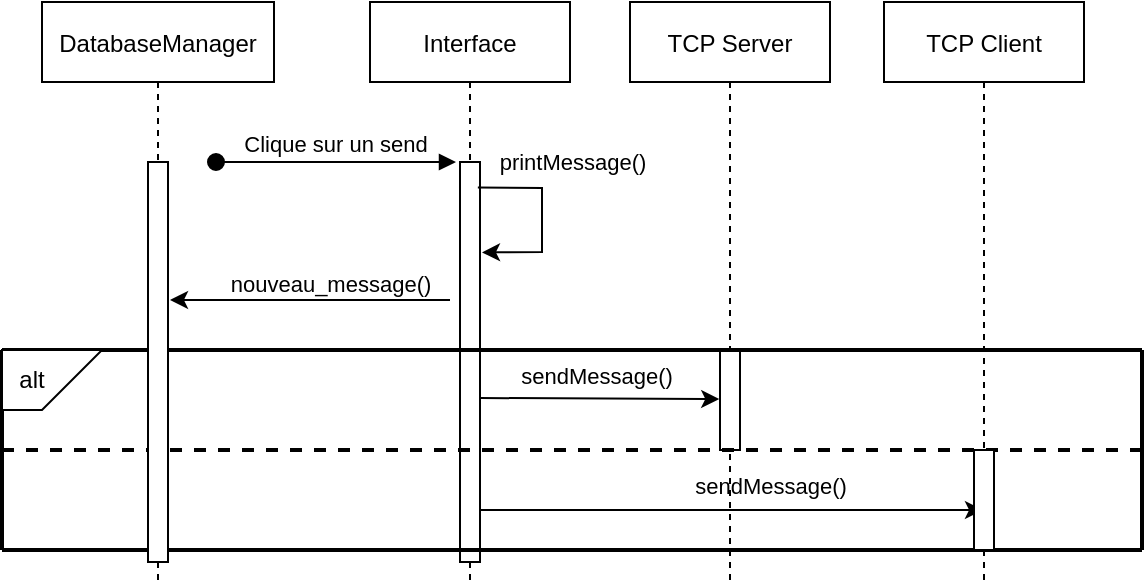 <mxfile version="16.4.11" type="github">
  <diagram id="76ck9gpzmgAD4mMkH3Zj" name="Page-1">
    <mxGraphModel dx="710" dy="403" grid="1" gridSize="10" guides="1" tooltips="1" connect="1" arrows="1" fold="1" page="1" pageScale="1" pageWidth="1169" pageHeight="827" math="0" shadow="0">
      <root>
        <mxCell id="0" />
        <mxCell id="1" parent="0" />
        <mxCell id="-c7z1GGi_LTXpJ_yoDOd-1" value="Interface" style="shape=umlLifeline;perimeter=lifelinePerimeter;container=1;collapsible=0;recursiveResize=0;rounded=0;shadow=0;strokeWidth=1;" vertex="1" parent="1">
          <mxGeometry x="314" y="40" width="100" height="290" as="geometry" />
        </mxCell>
        <mxCell id="-c7z1GGi_LTXpJ_yoDOd-2" value="" style="endArrow=classic;html=1;rounded=0;entryX=-0.038;entryY=0.525;entryDx=0;entryDy=0;entryPerimeter=0;" edge="1" parent="-c7z1GGi_LTXpJ_yoDOd-1">
          <mxGeometry width="50" height="50" relative="1" as="geometry">
            <mxPoint x="55" y="198" as="sourcePoint" />
            <mxPoint x="174.62" y="198.5" as="targetPoint" />
          </mxGeometry>
        </mxCell>
        <mxCell id="-c7z1GGi_LTXpJ_yoDOd-3" value="sendMessage()" style="edgeLabel;html=1;align=center;verticalAlign=middle;resizable=0;points=[];" vertex="1" connectable="0" parent="-c7z1GGi_LTXpJ_yoDOd-2">
          <mxGeometry x="0.327" relative="1" as="geometry">
            <mxPoint x="-22" y="-12" as="offset" />
          </mxGeometry>
        </mxCell>
        <mxCell id="-c7z1GGi_LTXpJ_yoDOd-4" value="" style="points=[];perimeter=orthogonalPerimeter;rounded=0;shadow=0;strokeWidth=1;" vertex="1" parent="-c7z1GGi_LTXpJ_yoDOd-1">
          <mxGeometry x="45" y="80" width="10" height="200" as="geometry" />
        </mxCell>
        <mxCell id="-c7z1GGi_LTXpJ_yoDOd-5" value="" style="endArrow=classic;html=1;rounded=0;" edge="1" parent="-c7z1GGi_LTXpJ_yoDOd-1">
          <mxGeometry width="50" height="50" relative="1" as="geometry">
            <mxPoint x="40" y="149" as="sourcePoint" />
            <mxPoint x="-100" y="149" as="targetPoint" />
          </mxGeometry>
        </mxCell>
        <mxCell id="-c7z1GGi_LTXpJ_yoDOd-6" value="nouveau_message()" style="edgeLabel;html=1;align=center;verticalAlign=middle;resizable=0;points=[];" vertex="1" connectable="0" parent="-c7z1GGi_LTXpJ_yoDOd-5">
          <mxGeometry x="0.49" relative="1" as="geometry">
            <mxPoint x="44" y="-8" as="offset" />
          </mxGeometry>
        </mxCell>
        <mxCell id="-c7z1GGi_LTXpJ_yoDOd-29" value="" style="endArrow=classic;html=1;rounded=0;" edge="1" parent="-c7z1GGi_LTXpJ_yoDOd-1">
          <mxGeometry width="50" height="50" relative="1" as="geometry">
            <mxPoint x="55" y="254" as="sourcePoint" />
            <mxPoint x="306.5" y="254" as="targetPoint" />
          </mxGeometry>
        </mxCell>
        <mxCell id="-c7z1GGi_LTXpJ_yoDOd-30" value="sendMessage()" style="edgeLabel;html=1;align=center;verticalAlign=middle;resizable=0;points=[];" vertex="1" connectable="0" parent="-c7z1GGi_LTXpJ_yoDOd-29">
          <mxGeometry x="0.327" relative="1" as="geometry">
            <mxPoint x="-22" y="-12" as="offset" />
          </mxGeometry>
        </mxCell>
        <mxCell id="-c7z1GGi_LTXpJ_yoDOd-33" value="" style="endArrow=classic;html=1;rounded=0;exitX=0.893;exitY=0.064;exitDx=0;exitDy=0;exitPerimeter=0;entryX=1.1;entryY=0.226;entryDx=0;entryDy=0;entryPerimeter=0;" edge="1" parent="-c7z1GGi_LTXpJ_yoDOd-1" source="-c7z1GGi_LTXpJ_yoDOd-4" target="-c7z1GGi_LTXpJ_yoDOd-4">
          <mxGeometry width="50" height="50" relative="1" as="geometry">
            <mxPoint x="55" y="100" as="sourcePoint" />
            <mxPoint x="106" y="130" as="targetPoint" />
            <Array as="points">
              <mxPoint x="86" y="93" />
              <mxPoint x="86" y="125" />
            </Array>
          </mxGeometry>
        </mxCell>
        <mxCell id="-c7z1GGi_LTXpJ_yoDOd-34" value="printMessage()" style="edgeLabel;html=1;align=center;verticalAlign=middle;resizable=0;points=[];" vertex="1" connectable="0" parent="-c7z1GGi_LTXpJ_yoDOd-33">
          <mxGeometry x="-0.458" y="2" relative="1" as="geometry">
            <mxPoint x="21" y="-11" as="offset" />
          </mxGeometry>
        </mxCell>
        <mxCell id="-c7z1GGi_LTXpJ_yoDOd-10" value="TCP Server" style="shape=umlLifeline;perimeter=lifelinePerimeter;container=1;collapsible=0;recursiveResize=0;rounded=0;shadow=0;strokeWidth=1;" vertex="1" parent="1">
          <mxGeometry x="444" y="40" width="100" height="290" as="geometry" />
        </mxCell>
        <mxCell id="-c7z1GGi_LTXpJ_yoDOd-11" value="" style="points=[];perimeter=orthogonalPerimeter;rounded=0;shadow=0;strokeWidth=1;" vertex="1" parent="-c7z1GGi_LTXpJ_yoDOd-10">
          <mxGeometry x="45" y="174" width="10" height="50" as="geometry" />
        </mxCell>
        <mxCell id="-c7z1GGi_LTXpJ_yoDOd-27" value="" style="endArrow=none;html=1;rounded=0;fontFamily=Helvetica;fontSize=12;fontColor=default;strokeWidth=2;dashed=1;" edge="1" parent="-c7z1GGi_LTXpJ_yoDOd-10">
          <mxGeometry width="50" height="50" relative="1" as="geometry">
            <mxPoint x="-314" y="224" as="sourcePoint" />
            <mxPoint x="256" y="224" as="targetPoint" />
          </mxGeometry>
        </mxCell>
        <mxCell id="-c7z1GGi_LTXpJ_yoDOd-25" value="" style="endArrow=none;html=1;rounded=0;fontFamily=Helvetica;fontSize=12;fontColor=default;strokeWidth=2;exitX=1;exitY=1;exitDx=0;exitDy=0;exitPerimeter=0;" edge="1" parent="-c7z1GGi_LTXpJ_yoDOd-10" source="-c7z1GGi_LTXpJ_yoDOd-24">
          <mxGeometry width="50" height="50" relative="1" as="geometry">
            <mxPoint x="-420" y="174" as="sourcePoint" />
            <mxPoint x="256" y="174" as="targetPoint" />
          </mxGeometry>
        </mxCell>
        <mxCell id="-c7z1GGi_LTXpJ_yoDOd-26" value="" style="endArrow=none;html=1;rounded=0;fontFamily=Helvetica;fontSize=12;fontColor=default;strokeWidth=2;" edge="1" parent="-c7z1GGi_LTXpJ_yoDOd-10">
          <mxGeometry width="50" height="50" relative="1" as="geometry">
            <mxPoint x="-314" y="274" as="sourcePoint" />
            <mxPoint x="256" y="274" as="targetPoint" />
          </mxGeometry>
        </mxCell>
        <mxCell id="-c7z1GGi_LTXpJ_yoDOd-17" value="DatabaseManager" style="shape=umlLifeline;perimeter=lifelinePerimeter;container=1;collapsible=0;recursiveResize=0;rounded=0;shadow=0;strokeWidth=1;" vertex="1" parent="1">
          <mxGeometry x="150" y="40" width="116" height="290" as="geometry" />
        </mxCell>
        <mxCell id="-c7z1GGi_LTXpJ_yoDOd-18" value="" style="points=[];perimeter=orthogonalPerimeter;rounded=0;shadow=0;strokeWidth=1;" vertex="1" parent="-c7z1GGi_LTXpJ_yoDOd-17">
          <mxGeometry x="53" y="80" width="10" height="200" as="geometry" />
        </mxCell>
        <mxCell id="-c7z1GGi_LTXpJ_yoDOd-20" value="TCP Client" style="shape=umlLifeline;perimeter=lifelinePerimeter;container=1;collapsible=0;recursiveResize=0;rounded=0;shadow=0;strokeWidth=1;" vertex="1" parent="1">
          <mxGeometry x="571" y="40" width="100" height="290" as="geometry" />
        </mxCell>
        <mxCell id="-c7z1GGi_LTXpJ_yoDOd-21" value="" style="points=[];perimeter=orthogonalPerimeter;rounded=0;shadow=0;strokeWidth=1;" vertex="1" parent="-c7z1GGi_LTXpJ_yoDOd-20">
          <mxGeometry x="45" y="224" width="10" height="50" as="geometry" />
        </mxCell>
        <mxCell id="-c7z1GGi_LTXpJ_yoDOd-22" value="Clique sur un send" style="verticalAlign=bottom;startArrow=oval;endArrow=block;startSize=8;shadow=0;strokeWidth=1;" edge="1" parent="1">
          <mxGeometry relative="1" as="geometry">
            <mxPoint x="237" y="120" as="sourcePoint" />
            <mxPoint x="357" y="120" as="targetPoint" />
          </mxGeometry>
        </mxCell>
        <mxCell id="-c7z1GGi_LTXpJ_yoDOd-23" value="" style="endArrow=none;html=1;rounded=0;fontFamily=Helvetica;fontSize=12;fontColor=default;strokeWidth=2;" edge="1" parent="1">
          <mxGeometry width="50" height="50" relative="1" as="geometry">
            <mxPoint x="130" y="314" as="sourcePoint" />
            <mxPoint x="130" y="214" as="targetPoint" />
          </mxGeometry>
        </mxCell>
        <mxCell id="-c7z1GGi_LTXpJ_yoDOd-24" value="alt&amp;nbsp;&amp;nbsp;&amp;nbsp;&amp;nbsp;&amp;nbsp;&amp;nbsp; " style="shape=card;whiteSpace=wrap;html=1;rounded=0;shadow=0;fontFamily=Helvetica;fontSize=12;fontColor=default;strokeColor=default;strokeWidth=1;fillColor=default;gradientColor=none;flipV=1;flipH=1;" vertex="1" parent="1">
          <mxGeometry x="130" y="214" width="50" height="30" as="geometry" />
        </mxCell>
        <mxCell id="-c7z1GGi_LTXpJ_yoDOd-28" value="" style="endArrow=none;html=1;rounded=0;fontFamily=Helvetica;fontSize=12;fontColor=default;strokeWidth=2;" edge="1" parent="1">
          <mxGeometry width="50" height="50" relative="1" as="geometry">
            <mxPoint x="700" y="314" as="sourcePoint" />
            <mxPoint x="700" y="214" as="targetPoint" />
          </mxGeometry>
        </mxCell>
      </root>
    </mxGraphModel>
  </diagram>
</mxfile>
